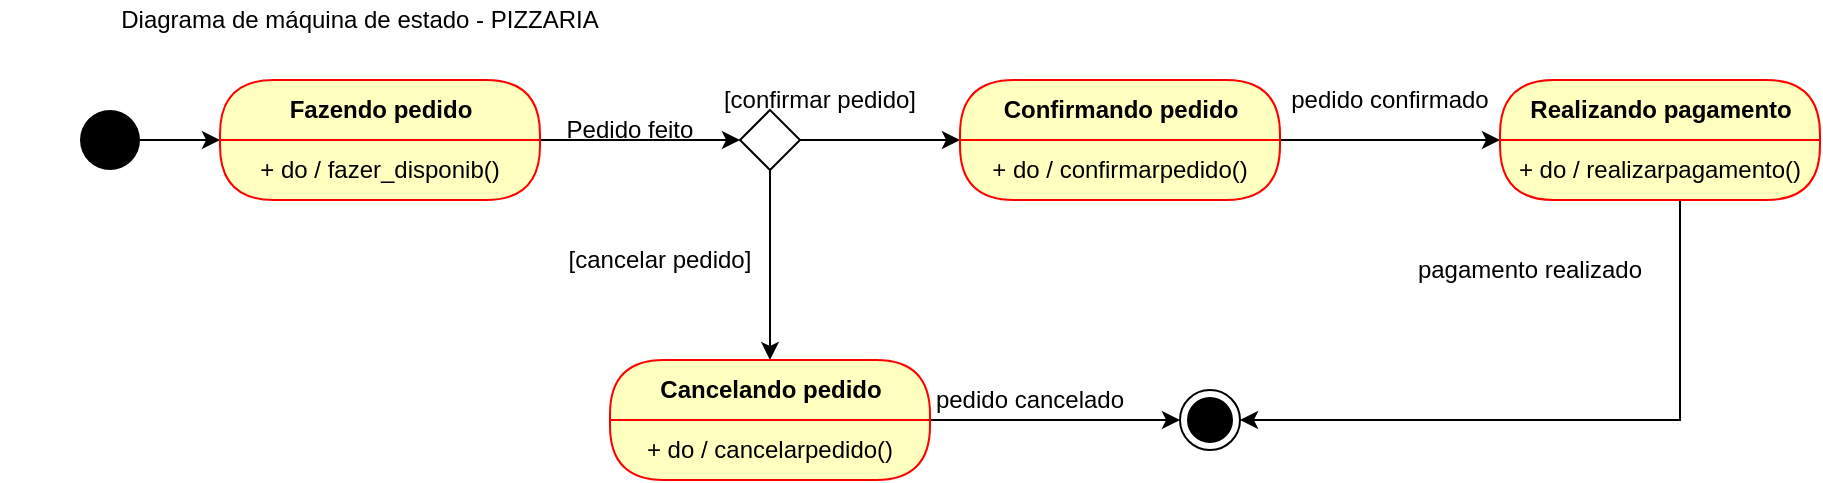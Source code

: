 <mxfile version="22.1.2" type="device">
  <diagram id="mhqWbukmq2FxmOKYo7Oc" name="Página-1">
    <mxGraphModel dx="1182" dy="690" grid="1" gridSize="10" guides="1" tooltips="1" connect="1" arrows="1" fold="1" page="1" pageScale="1" pageWidth="1169" pageHeight="827" math="0" shadow="0">
      <root>
        <mxCell id="0" />
        <mxCell id="1" parent="0" />
        <mxCell id="iFra2kbXSznqMyYs3x5s-38" style="edgeStyle=orthogonalEdgeStyle;rounded=0;orthogonalLoop=1;jettySize=auto;html=1;" parent="1" source="iFra2kbXSznqMyYs3x5s-39" edge="1">
          <mxGeometry relative="1" as="geometry">
            <mxPoint x="280" y="140" as="targetPoint" />
          </mxGeometry>
        </mxCell>
        <mxCell id="iFra2kbXSznqMyYs3x5s-39" value="" style="ellipse;fillColor=#000000;strokeColor=none;" parent="1" vertex="1">
          <mxGeometry x="210" y="125" width="30" height="30" as="geometry" />
        </mxCell>
        <mxCell id="iFra2kbXSznqMyYs3x5s-40" value="Pedido feito" style="text;html=1;strokeColor=none;fillColor=none;align=center;verticalAlign=middle;whiteSpace=wrap;rounded=0;" parent="1" vertex="1">
          <mxGeometry x="430" y="125" width="110" height="20" as="geometry" />
        </mxCell>
        <mxCell id="iFra2kbXSznqMyYs3x5s-41" value="[cancelar pedido]" style="text;html=1;strokeColor=none;fillColor=none;align=center;verticalAlign=middle;whiteSpace=wrap;rounded=0;" parent="1" vertex="1">
          <mxGeometry x="450" y="190" width="100" height="20" as="geometry" />
        </mxCell>
        <mxCell id="iFra2kbXSznqMyYs3x5s-42" style="edgeStyle=orthogonalEdgeStyle;rounded=0;orthogonalLoop=1;jettySize=auto;html=1;" parent="1" source="iFra2kbXSznqMyYs3x5s-43" edge="1">
          <mxGeometry relative="1" as="geometry">
            <mxPoint x="540" y="140" as="targetPoint" />
          </mxGeometry>
        </mxCell>
        <mxCell id="iFra2kbXSznqMyYs3x5s-43" value="Fazendo pedido" style="swimlane;html=1;fontStyle=1;align=center;verticalAlign=middle;childLayout=stackLayout;horizontal=1;startSize=30;horizontalStack=0;resizeParent=0;resizeLast=1;container=0;fontColor=#000000;collapsible=0;rounded=1;arcSize=30;strokeColor=#ff0000;fillColor=#ffffc0;swimlaneFillColor=#ffffc0;dropTarget=0;" parent="1" vertex="1">
          <mxGeometry x="280" y="110" width="160" height="60" as="geometry" />
        </mxCell>
        <mxCell id="iFra2kbXSznqMyYs3x5s-44" value="+ do / fazer_disponib()" style="text;html=1;strokeColor=none;fillColor=none;align=center;verticalAlign=middle;spacingLeft=4;spacingRight=4;whiteSpace=wrap;overflow=hidden;rotatable=0;fontColor=#000000;" parent="iFra2kbXSznqMyYs3x5s-43" vertex="1">
          <mxGeometry y="30" width="160" height="30" as="geometry" />
        </mxCell>
        <mxCell id="iFra2kbXSznqMyYs3x5s-45" value="Subtitle" style="text;html=1;strokeColor=none;fillColor=none;align=center;verticalAlign=middle;spacingLeft=4;spacingRight=4;whiteSpace=wrap;overflow=hidden;rotatable=0;fontColor=#000000;" parent="iFra2kbXSznqMyYs3x5s-43" vertex="1">
          <mxGeometry y="60" width="160" as="geometry" />
        </mxCell>
        <mxCell id="iFra2kbXSznqMyYs3x5s-46" style="edgeStyle=orthogonalEdgeStyle;rounded=0;orthogonalLoop=1;jettySize=auto;html=1;entryX=0.5;entryY=0;entryDx=0;entryDy=0;" parent="1" source="iFra2kbXSznqMyYs3x5s-48" target="iFra2kbXSznqMyYs3x5s-49" edge="1">
          <mxGeometry relative="1" as="geometry" />
        </mxCell>
        <mxCell id="iFra2kbXSznqMyYs3x5s-47" style="edgeStyle=orthogonalEdgeStyle;rounded=0;orthogonalLoop=1;jettySize=auto;html=1;" parent="1" source="iFra2kbXSznqMyYs3x5s-48" edge="1">
          <mxGeometry relative="1" as="geometry">
            <mxPoint x="650" y="140" as="targetPoint" />
          </mxGeometry>
        </mxCell>
        <mxCell id="iFra2kbXSznqMyYs3x5s-48" value="" style="rhombus;" parent="1" vertex="1">
          <mxGeometry x="540" y="125" width="30" height="30" as="geometry" />
        </mxCell>
        <mxCell id="iFra2kbXSznqMyYs3x5s-71" style="edgeStyle=orthogonalEdgeStyle;rounded=0;orthogonalLoop=1;jettySize=auto;html=1;entryX=0;entryY=0.5;entryDx=0;entryDy=0;" parent="1" source="iFra2kbXSznqMyYs3x5s-49" target="iFra2kbXSznqMyYs3x5s-53" edge="1">
          <mxGeometry relative="1" as="geometry" />
        </mxCell>
        <mxCell id="iFra2kbXSznqMyYs3x5s-49" value="Cancelando pedido" style="swimlane;html=1;fontStyle=1;align=center;verticalAlign=middle;childLayout=stackLayout;horizontal=1;startSize=30;horizontalStack=0;resizeParent=0;resizeLast=1;container=0;fontColor=#000000;collapsible=0;rounded=1;arcSize=30;strokeColor=#ff0000;fillColor=#ffffc0;swimlaneFillColor=#ffffc0;dropTarget=0;" parent="1" vertex="1">
          <mxGeometry x="475" y="250" width="160" height="60" as="geometry" />
        </mxCell>
        <mxCell id="iFra2kbXSznqMyYs3x5s-51" value="+ do / cancelarpedido()" style="text;html=1;strokeColor=none;fillColor=none;align=center;verticalAlign=middle;spacingLeft=4;spacingRight=4;whiteSpace=wrap;overflow=hidden;rotatable=0;fontColor=#000000;" parent="iFra2kbXSznqMyYs3x5s-49" vertex="1">
          <mxGeometry y="30" width="160" height="30" as="geometry" />
        </mxCell>
        <mxCell id="iFra2kbXSznqMyYs3x5s-52" value="Subtitle" style="text;html=1;strokeColor=none;fillColor=none;align=center;verticalAlign=middle;spacingLeft=4;spacingRight=4;whiteSpace=wrap;overflow=hidden;rotatable=0;fontColor=#000000;" parent="iFra2kbXSznqMyYs3x5s-49" vertex="1">
          <mxGeometry y="60" width="160" as="geometry" />
        </mxCell>
        <mxCell id="iFra2kbXSznqMyYs3x5s-53" value="" style="ellipse;html=1;shape=endState;fillColor=#000000;strokeColor=#000000;" parent="1" vertex="1">
          <mxGeometry x="760" y="265" width="30" height="30" as="geometry" />
        </mxCell>
        <mxCell id="iFra2kbXSznqMyYs3x5s-54" value="pedido cancelado" style="text;html=1;strokeColor=none;fillColor=none;align=center;verticalAlign=middle;whiteSpace=wrap;rounded=0;" parent="1" vertex="1">
          <mxGeometry x="635" y="260" width="100" height="20" as="geometry" />
        </mxCell>
        <mxCell id="iFra2kbXSznqMyYs3x5s-59" style="edgeStyle=orthogonalEdgeStyle;rounded=0;orthogonalLoop=1;jettySize=auto;html=1;" parent="1" source="iFra2kbXSznqMyYs3x5s-55" edge="1">
          <mxGeometry relative="1" as="geometry">
            <mxPoint x="920" y="140" as="targetPoint" />
          </mxGeometry>
        </mxCell>
        <mxCell id="iFra2kbXSznqMyYs3x5s-55" value="Confirmando pedido" style="swimlane;html=1;fontStyle=1;align=center;verticalAlign=middle;childLayout=stackLayout;horizontal=1;startSize=30;horizontalStack=0;resizeParent=0;resizeLast=1;container=0;fontColor=#000000;collapsible=0;rounded=1;arcSize=30;strokeColor=#ff0000;fillColor=#ffffc0;swimlaneFillColor=#ffffc0;dropTarget=0;" parent="1" vertex="1">
          <mxGeometry x="650" y="110" width="160" height="60" as="geometry" />
        </mxCell>
        <mxCell id="iFra2kbXSznqMyYs3x5s-56" value="+ do / confirmarpedido()" style="text;html=1;strokeColor=none;fillColor=none;align=center;verticalAlign=middle;spacingLeft=4;spacingRight=4;whiteSpace=wrap;overflow=hidden;rotatable=0;fontColor=#000000;" parent="iFra2kbXSznqMyYs3x5s-55" vertex="1">
          <mxGeometry y="30" width="160" height="30" as="geometry" />
        </mxCell>
        <mxCell id="iFra2kbXSznqMyYs3x5s-57" value="Subtitle" style="text;html=1;strokeColor=none;fillColor=none;align=center;verticalAlign=middle;spacingLeft=4;spacingRight=4;whiteSpace=wrap;overflow=hidden;rotatable=0;fontColor=#000000;" parent="iFra2kbXSznqMyYs3x5s-55" vertex="1">
          <mxGeometry y="60" width="160" as="geometry" />
        </mxCell>
        <mxCell id="iFra2kbXSznqMyYs3x5s-58" value="[confirmar pedido]" style="text;html=1;strokeColor=none;fillColor=none;align=center;verticalAlign=middle;whiteSpace=wrap;rounded=0;" parent="1" vertex="1">
          <mxGeometry x="530" y="110" width="100" height="20" as="geometry" />
        </mxCell>
        <mxCell id="iFra2kbXSznqMyYs3x5s-62" value="pedido confirmado" style="text;html=1;strokeColor=none;fillColor=none;align=center;verticalAlign=middle;whiteSpace=wrap;rounded=0;" parent="1" vertex="1">
          <mxGeometry x="800" y="110" width="130" height="20" as="geometry" />
        </mxCell>
        <mxCell id="iFra2kbXSznqMyYs3x5s-67" style="edgeStyle=orthogonalEdgeStyle;rounded=0;orthogonalLoop=1;jettySize=auto;html=1;entryX=1;entryY=0.5;entryDx=0;entryDy=0;" parent="1" source="iFra2kbXSznqMyYs3x5s-63" target="iFra2kbXSznqMyYs3x5s-53" edge="1">
          <mxGeometry relative="1" as="geometry">
            <mxPoint x="1000" y="290" as="targetPoint" />
            <Array as="points">
              <mxPoint x="1010" y="280" />
            </Array>
          </mxGeometry>
        </mxCell>
        <mxCell id="iFra2kbXSznqMyYs3x5s-63" value="Realizando pagamento" style="swimlane;html=1;fontStyle=1;align=center;verticalAlign=middle;childLayout=stackLayout;horizontal=1;startSize=30;horizontalStack=0;resizeParent=0;resizeLast=1;container=0;fontColor=#000000;collapsible=0;rounded=1;arcSize=30;strokeColor=#ff0000;fillColor=#ffffc0;swimlaneFillColor=#ffffc0;dropTarget=0;" parent="1" vertex="1">
          <mxGeometry x="920" y="110" width="160" height="60" as="geometry" />
        </mxCell>
        <mxCell id="iFra2kbXSznqMyYs3x5s-64" value="+ do / realizarpagamento()" style="text;html=1;strokeColor=none;fillColor=none;align=center;verticalAlign=middle;spacingLeft=4;spacingRight=4;whiteSpace=wrap;overflow=hidden;rotatable=0;fontColor=#000000;" parent="iFra2kbXSznqMyYs3x5s-63" vertex="1">
          <mxGeometry y="30" width="160" height="30" as="geometry" />
        </mxCell>
        <mxCell id="iFra2kbXSznqMyYs3x5s-65" value="Subtitle" style="text;html=1;strokeColor=none;fillColor=none;align=center;verticalAlign=middle;spacingLeft=4;spacingRight=4;whiteSpace=wrap;overflow=hidden;rotatable=0;fontColor=#000000;" parent="iFra2kbXSznqMyYs3x5s-63" vertex="1">
          <mxGeometry y="60" width="160" as="geometry" />
        </mxCell>
        <mxCell id="iFra2kbXSznqMyYs3x5s-68" value="pagamento realizado" style="text;html=1;strokeColor=none;fillColor=none;align=center;verticalAlign=middle;whiteSpace=wrap;rounded=0;" parent="1" vertex="1">
          <mxGeometry x="870" y="195" width="130" height="20" as="geometry" />
        </mxCell>
        <mxCell id="wZZGrcdsJZiuMcKHRYVR-1" value="Diagrama de máquina de estado - PIZZARIA" style="text;html=1;strokeColor=none;fillColor=none;align=center;verticalAlign=middle;whiteSpace=wrap;rounded=0;" vertex="1" parent="1">
          <mxGeometry x="170" y="70" width="360" height="20" as="geometry" />
        </mxCell>
      </root>
    </mxGraphModel>
  </diagram>
</mxfile>
